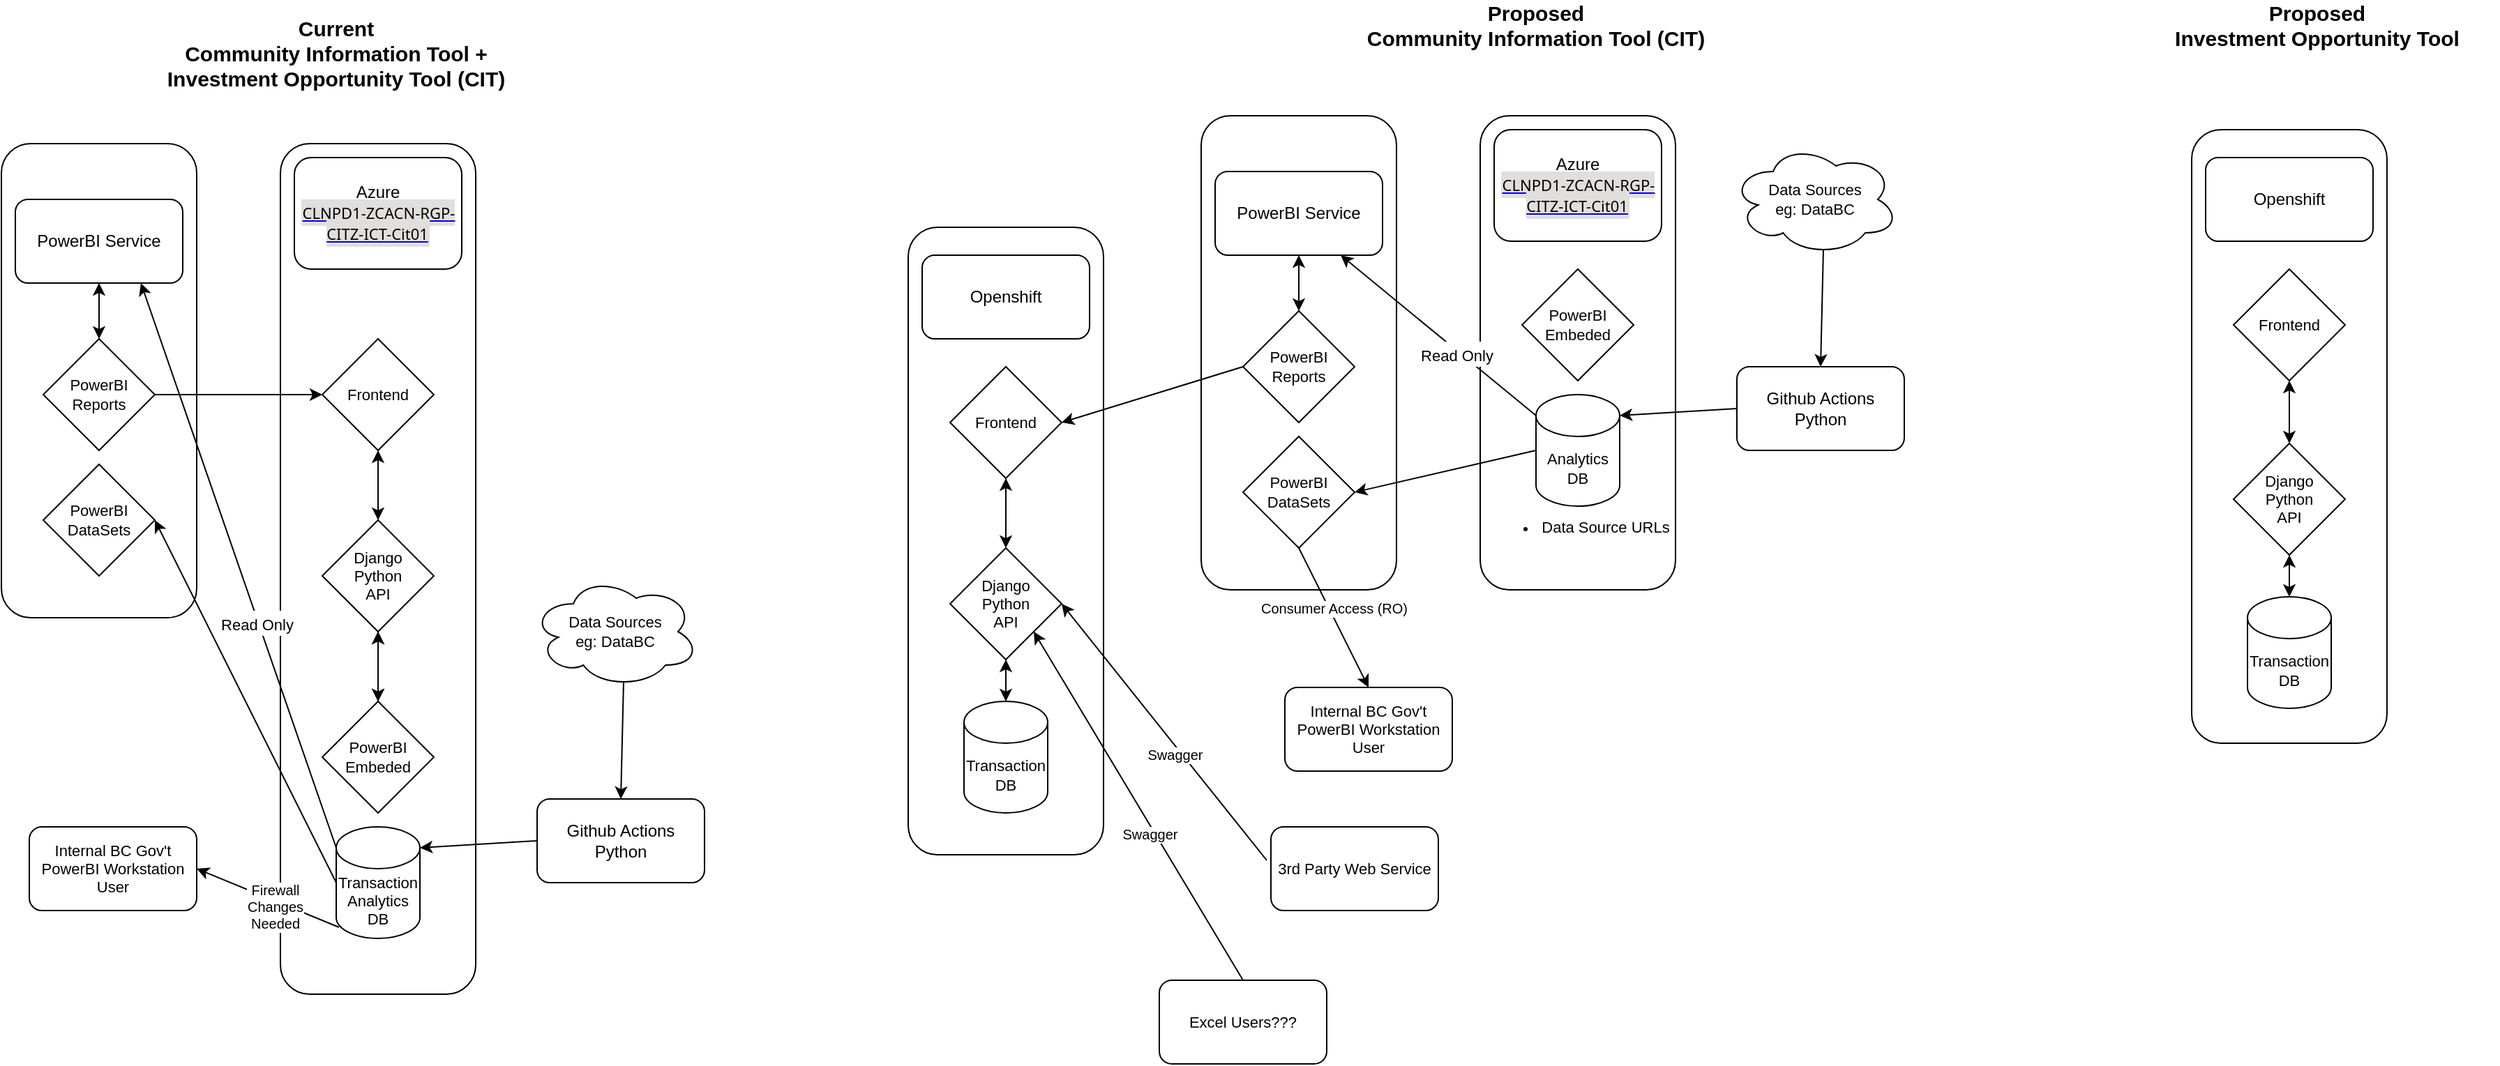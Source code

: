 <mxfile version="20.8.16" type="device"><diagram name="Page-1" id="-vPnAbAVy76xq8LeQP3T"><mxGraphModel dx="3566" dy="1277" grid="1" gridSize="10" guides="1" tooltips="1" connect="1" arrows="1" fold="1" page="1" pageScale="1" pageWidth="850" pageHeight="1100" math="0" shadow="0"><root><mxCell id="0"/><mxCell id="1" parent="0"/><mxCell id="7kO-0z1TFOO-5ZXKZOpe-24" value="" style="rounded=1;whiteSpace=wrap;html=1;fontSize=11;fontColor=#000000;" vertex="1" parent="1"><mxGeometry x="-190" y="150" width="140" height="340" as="geometry"/></mxCell><mxCell id="7kO-0z1TFOO-5ZXKZOpe-12" value="" style="rounded=1;whiteSpace=wrap;html=1;fontSize=11;fontColor=#000000;" vertex="1" parent="1"><mxGeometry x="-400" y="230" width="140" height="450" as="geometry"/></mxCell><mxCell id="7kO-0z1TFOO-5ZXKZOpe-11" value="" style="rounded=1;whiteSpace=wrap;html=1;fontSize=11;fontColor=#000000;" vertex="1" parent="1"><mxGeometry x="10" y="150" width="140" height="340" as="geometry"/></mxCell><mxCell id="7kO-0z1TFOO-5ZXKZOpe-1" value="Github Actions&lt;br&gt;Python" style="rounded=1;whiteSpace=wrap;html=1;" vertex="1" parent="1"><mxGeometry x="194" y="330" width="120" height="60" as="geometry"/></mxCell><mxCell id="7kO-0z1TFOO-5ZXKZOpe-2" value="Openshift" style="rounded=1;whiteSpace=wrap;html=1;" vertex="1" parent="1"><mxGeometry x="-390" y="250" width="120" height="60" as="geometry"/></mxCell><mxCell id="7kO-0z1TFOO-5ZXKZOpe-3" value="Azure&lt;br&gt;&lt;a style=&quot;outline-color: var(--colorControlBorderFocusSecondary); vertical-align: middle; padding: 1px; cursor: pointer; outline-offset: -1px; font-family: az_ea_font, &amp;quot;Segoe UI&amp;quot;, az_font, system-ui, -apple-system, &amp;quot;system-ui&amp;quot;, Roboto, Oxygen, Ubuntu, Cantarell, &amp;quot;Open Sans&amp;quot;, &amp;quot;Helvetica Neue&amp;quot;, sans-serif; text-align: left; background-color: rgb(225, 223, 221); outline-width: initial !important; outline-style: none !important;&quot; href=&quot;https://portal.azure.com/#@bcgov.onmicrosoft.com/resource/subscriptions/be5c5c2b-d7e6-4940-ae15-37d7ef061283/resourceGroups/CLNPD1-ZCACN-RGP-CITZ-ICT-Cit01&quot; tabindex=&quot;0&quot; class=&quot;fxc-gcflink-link&quot;&gt;&lt;font style=&quot;font-size: 11px;&quot; color=&quot;#000000&quot;&gt;CLNPD1-ZCACN-RGP-CITZ-ICT-Cit01&lt;/font&gt;&lt;/a&gt;" style="rounded=1;whiteSpace=wrap;html=1;" vertex="1" parent="1"><mxGeometry x="20" y="160" width="120" height="80" as="geometry"/></mxCell><mxCell id="7kO-0z1TFOO-5ZXKZOpe-27" style="edgeStyle=orthogonalEdgeStyle;rounded=0;orthogonalLoop=1;jettySize=auto;html=1;fontSize=11;fontColor=#000000;startArrow=classic;startFill=1;" edge="1" parent="1" source="7kO-0z1TFOO-5ZXKZOpe-4" target="7kO-0z1TFOO-5ZXKZOpe-9"><mxGeometry relative="1" as="geometry"/></mxCell><mxCell id="7kO-0z1TFOO-5ZXKZOpe-4" value="PowerBI Service" style="rounded=1;whiteSpace=wrap;html=1;" vertex="1" parent="1"><mxGeometry x="-180" y="190" width="120" height="60" as="geometry"/></mxCell><mxCell id="7kO-0z1TFOO-5ZXKZOpe-5" value="Transaction DB" style="shape=cylinder3;whiteSpace=wrap;html=1;boundedLbl=1;backgroundOutline=1;size=15;fontSize=11;fontColor=#000000;" vertex="1" parent="1"><mxGeometry x="-360" y="570" width="60" height="80" as="geometry"/></mxCell><mxCell id="7kO-0z1TFOO-5ZXKZOpe-6" value="Analytics DB" style="shape=cylinder3;whiteSpace=wrap;html=1;boundedLbl=1;backgroundOutline=1;size=15;fontSize=11;fontColor=#000000;" vertex="1" parent="1"><mxGeometry x="50" y="350" width="60" height="80" as="geometry"/></mxCell><mxCell id="7kO-0z1TFOO-5ZXKZOpe-20" style="edgeStyle=orthogonalEdgeStyle;rounded=0;orthogonalLoop=1;jettySize=auto;html=1;entryX=0.5;entryY=0;entryDx=0;entryDy=0;entryPerimeter=0;fontSize=11;fontColor=#000000;startArrow=classic;startFill=1;" edge="1" parent="1" source="7kO-0z1TFOO-5ZXKZOpe-7" target="7kO-0z1TFOO-5ZXKZOpe-5"><mxGeometry relative="1" as="geometry"/></mxCell><mxCell id="7kO-0z1TFOO-5ZXKZOpe-7" value="Django&lt;br&gt;Python&lt;br&gt;API" style="rhombus;whiteSpace=wrap;html=1;fontSize=11;fontColor=#000000;" vertex="1" parent="1"><mxGeometry x="-370" y="460" width="80" height="80" as="geometry"/></mxCell><mxCell id="7kO-0z1TFOO-5ZXKZOpe-21" style="edgeStyle=orthogonalEdgeStyle;rounded=0;orthogonalLoop=1;jettySize=auto;html=1;entryX=0.5;entryY=0;entryDx=0;entryDy=0;fontSize=11;fontColor=#000000;startArrow=classic;startFill=1;" edge="1" parent="1" source="7kO-0z1TFOO-5ZXKZOpe-8" target="7kO-0z1TFOO-5ZXKZOpe-7"><mxGeometry relative="1" as="geometry"/></mxCell><mxCell id="7kO-0z1TFOO-5ZXKZOpe-8" value="Frontend" style="rhombus;whiteSpace=wrap;html=1;fontSize=11;fontColor=#000000;" vertex="1" parent="1"><mxGeometry x="-370" y="330" width="80" height="80" as="geometry"/></mxCell><mxCell id="7kO-0z1TFOO-5ZXKZOpe-9" value="PowerBI Reports" style="rhombus;whiteSpace=wrap;html=1;fontSize=11;fontColor=#000000;" vertex="1" parent="1"><mxGeometry x="-160" y="290" width="80" height="80" as="geometry"/></mxCell><mxCell id="7kO-0z1TFOO-5ZXKZOpe-10" value="PowerBI Embeded" style="rhombus;whiteSpace=wrap;html=1;fontSize=11;fontColor=#000000;" vertex="1" parent="1"><mxGeometry x="40" y="260" width="80" height="80" as="geometry"/></mxCell><mxCell id="7kO-0z1TFOO-5ZXKZOpe-13" value="" style="endArrow=classic;html=1;rounded=0;fontSize=11;fontColor=#000000;exitX=0;exitY=0.5;exitDx=0;exitDy=0;entryX=1;entryY=0;entryDx=0;entryDy=15;entryPerimeter=0;" edge="1" parent="1" source="7kO-0z1TFOO-5ZXKZOpe-1" target="7kO-0z1TFOO-5ZXKZOpe-6"><mxGeometry width="50" height="50" relative="1" as="geometry"><mxPoint x="190" y="140" as="sourcePoint"/><mxPoint x="210" y="210" as="targetPoint"/></mxGeometry></mxCell><mxCell id="7kO-0z1TFOO-5ZXKZOpe-15" value="Data Sources&lt;br&gt;eg: DataBC" style="ellipse;shape=cloud;whiteSpace=wrap;html=1;fontSize=11;fontColor=#000000;" vertex="1" parent="1"><mxGeometry x="190" y="170" width="120" height="80" as="geometry"/></mxCell><mxCell id="7kO-0z1TFOO-5ZXKZOpe-16" value="" style="endArrow=classic;html=1;rounded=0;fontSize=11;fontColor=#000000;entryX=0.5;entryY=0;entryDx=0;entryDy=0;exitX=0.55;exitY=0.95;exitDx=0;exitDy=0;exitPerimeter=0;entryPerimeter=0;" edge="1" parent="1" source="7kO-0z1TFOO-5ZXKZOpe-15" target="7kO-0z1TFOO-5ZXKZOpe-1"><mxGeometry width="50" height="50" relative="1" as="geometry"><mxPoint x="244" y="480" as="sourcePoint"/><mxPoint x="264" y="400" as="targetPoint"/></mxGeometry></mxCell><mxCell id="7kO-0z1TFOO-5ZXKZOpe-19" value="&lt;ul&gt;&lt;li&gt;Data Source URLs&lt;/li&gt;&lt;/ul&gt;" style="text;html=1;strokeColor=none;fillColor=none;align=center;verticalAlign=middle;whiteSpace=wrap;rounded=0;fontSize=11;fontColor=#000000;" vertex="1" parent="1"><mxGeometry y="430" width="160" height="30" as="geometry"/></mxCell><mxCell id="7kO-0z1TFOO-5ZXKZOpe-22" value="&lt;font style=&quot;font-size: 15px;&quot;&gt;&lt;b&gt;Proposed&lt;br&gt;Community Information Tool (CIT)&lt;/b&gt;&lt;/font&gt;" style="text;html=1;strokeColor=none;fillColor=none;align=center;verticalAlign=middle;whiteSpace=wrap;rounded=0;fontSize=11;fontColor=#000000;" vertex="1" parent="1"><mxGeometry x="-80" y="70" width="260" height="30" as="geometry"/></mxCell><mxCell id="7kO-0z1TFOO-5ZXKZOpe-23" value="&lt;font style=&quot;font-size: 15px;&quot;&gt;&lt;b&gt;Proposed&lt;br&gt;Investment Opportunity Tool&lt;/b&gt;&lt;/font&gt;" style="text;html=1;strokeColor=none;fillColor=none;align=center;verticalAlign=middle;whiteSpace=wrap;rounded=0;fontSize=11;fontColor=#000000;" vertex="1" parent="1"><mxGeometry x="480" y="70" width="260" height="30" as="geometry"/></mxCell><mxCell id="7kO-0z1TFOO-5ZXKZOpe-25" value="" style="endArrow=classic;html=1;rounded=0;fontSize=11;fontColor=#000000;exitX=0;exitY=0;exitDx=0;exitDy=15;exitPerimeter=0;entryX=0.75;entryY=1;entryDx=0;entryDy=0;" edge="1" parent="1" source="7kO-0z1TFOO-5ZXKZOpe-6" target="7kO-0z1TFOO-5ZXKZOpe-4"><mxGeometry width="50" height="50" relative="1" as="geometry"><mxPoint x="220" y="70" as="sourcePoint"/><mxPoint x="120" y="385" as="targetPoint"/></mxGeometry></mxCell><mxCell id="7kO-0z1TFOO-5ZXKZOpe-26" value="&lt;font style=&quot;font-size: 11px;&quot;&gt;Read Only&lt;/font&gt;" style="edgeLabel;html=1;align=center;verticalAlign=middle;resizable=0;points=[];fontSize=15;fontColor=#000000;" vertex="1" connectable="0" parent="7kO-0z1TFOO-5ZXKZOpe-25"><mxGeometry x="-0.196" y="1" relative="1" as="geometry"><mxPoint as="offset"/></mxGeometry></mxCell><mxCell id="7kO-0z1TFOO-5ZXKZOpe-29" value="" style="endArrow=classic;html=1;rounded=0;fontSize=11;fontColor=#000000;exitX=0;exitY=0.5;exitDx=0;exitDy=0;entryX=1;entryY=0.5;entryDx=0;entryDy=0;" edge="1" parent="1" source="7kO-0z1TFOO-5ZXKZOpe-9" target="7kO-0z1TFOO-5ZXKZOpe-8"><mxGeometry width="50" height="50" relative="1" as="geometry"><mxPoint x="310" y="680" as="sourcePoint"/><mxPoint x="360" y="630" as="targetPoint"/></mxGeometry></mxCell><mxCell id="7kO-0z1TFOO-5ZXKZOpe-36" value="" style="endArrow=classic;html=1;rounded=0;fontSize=10;fontColor=#000000;exitX=0.5;exitY=1;exitDx=0;exitDy=0;entryX=0.5;entryY=0;entryDx=0;entryDy=0;" edge="1" parent="1" source="7kO-0z1TFOO-5ZXKZOpe-37" target="7kO-0z1TFOO-5ZXKZOpe-46"><mxGeometry width="50" height="50" relative="1" as="geometry"><mxPoint x="-90" y="560" as="sourcePoint"/><mxPoint x="-65" y="580" as="targetPoint"/></mxGeometry></mxCell><mxCell id="7kO-0z1TFOO-5ZXKZOpe-39" value="Consumer Access (RO)" style="edgeLabel;html=1;align=center;verticalAlign=middle;resizable=0;points=[];fontSize=10;fontColor=#000000;" vertex="1" connectable="0" parent="7kO-0z1TFOO-5ZXKZOpe-36"><mxGeometry x="-0.118" y="3" relative="1" as="geometry"><mxPoint as="offset"/></mxGeometry></mxCell><mxCell id="7kO-0z1TFOO-5ZXKZOpe-37" value="PowerBI DataSets" style="rhombus;whiteSpace=wrap;html=1;fontSize=11;fontColor=#000000;" vertex="1" parent="1"><mxGeometry x="-160" y="380" width="80" height="80" as="geometry"/></mxCell><mxCell id="7kO-0z1TFOO-5ZXKZOpe-38" value="" style="endArrow=classic;html=1;rounded=0;fontSize=10;fontColor=#000000;exitX=0;exitY=0.5;exitDx=0;exitDy=0;exitPerimeter=0;entryX=1;entryY=0.5;entryDx=0;entryDy=0;" edge="1" parent="1" source="7kO-0z1TFOO-5ZXKZOpe-6" target="7kO-0z1TFOO-5ZXKZOpe-37"><mxGeometry width="50" height="50" relative="1" as="geometry"><mxPoint x="-100" y="340" as="sourcePoint"/><mxPoint x="-50" y="290" as="targetPoint"/></mxGeometry></mxCell><mxCell id="7kO-0z1TFOO-5ZXKZOpe-40" value="" style="endArrow=classic;html=1;rounded=0;fontSize=10;fontColor=#000000;exitX=-0.025;exitY=0.4;exitDx=0;exitDy=0;entryX=1;entryY=0.5;entryDx=0;entryDy=0;exitPerimeter=0;" edge="1" parent="1" source="7kO-0z1TFOO-5ZXKZOpe-47" target="7kO-0z1TFOO-5ZXKZOpe-7"><mxGeometry width="50" height="50" relative="1" as="geometry"><mxPoint x="-170" y="715" as="sourcePoint"/><mxPoint x="-50" y="630" as="targetPoint"/></mxGeometry></mxCell><mxCell id="7kO-0z1TFOO-5ZXKZOpe-42" value="Swagger" style="edgeLabel;html=1;align=center;verticalAlign=middle;resizable=0;points=[];fontSize=10;fontColor=#000000;" vertex="1" connectable="0" parent="7kO-0z1TFOO-5ZXKZOpe-40"><mxGeometry x="-0.143" y="4" relative="1" as="geometry"><mxPoint as="offset"/></mxGeometry></mxCell><mxCell id="7kO-0z1TFOO-5ZXKZOpe-43" value="" style="endArrow=classic;html=1;rounded=0;fontSize=10;fontColor=#000000;exitX=0.5;exitY=0;exitDx=0;exitDy=0;entryX=1;entryY=1;entryDx=0;entryDy=0;" edge="1" parent="1" source="7kO-0z1TFOO-5ZXKZOpe-48" target="7kO-0z1TFOO-5ZXKZOpe-7"><mxGeometry width="50" height="50" relative="1" as="geometry"><mxPoint x="-230" y="1010" as="sourcePoint"/><mxPoint x="-340" y="660" as="targetPoint"/></mxGeometry></mxCell><mxCell id="7kO-0z1TFOO-5ZXKZOpe-44" value="Swagger" style="edgeLabel;html=1;align=center;verticalAlign=middle;resizable=0;points=[];fontSize=10;fontColor=#000000;" vertex="1" connectable="0" parent="7kO-0z1TFOO-5ZXKZOpe-43"><mxGeometry x="-0.143" y="4" relative="1" as="geometry"><mxPoint as="offset"/></mxGeometry></mxCell><mxCell id="7kO-0z1TFOO-5ZXKZOpe-46" value="&lt;font style=&quot;font-size: 11px;&quot;&gt;Internal BC Gov't PowerBI Workstation User&lt;/font&gt;" style="rounded=1;whiteSpace=wrap;html=1;fontSize=10;fontColor=#000000;" vertex="1" parent="1"><mxGeometry x="-130" y="560" width="120" height="60" as="geometry"/></mxCell><mxCell id="7kO-0z1TFOO-5ZXKZOpe-47" value="&lt;font style=&quot;font-size: 11px;&quot;&gt;3rd Party Web Service&lt;/font&gt;" style="rounded=1;whiteSpace=wrap;html=1;fontSize=10;fontColor=#000000;" vertex="1" parent="1"><mxGeometry x="-140" y="660" width="120" height="60" as="geometry"/></mxCell><mxCell id="7kO-0z1TFOO-5ZXKZOpe-48" value="&lt;font style=&quot;font-size: 11px;&quot;&gt;Excel Users???&lt;/font&gt;" style="rounded=1;whiteSpace=wrap;html=1;fontSize=10;fontColor=#000000;" vertex="1" parent="1"><mxGeometry x="-220" y="770" width="120" height="60" as="geometry"/></mxCell><mxCell id="7kO-0z1TFOO-5ZXKZOpe-50" value="" style="rounded=1;whiteSpace=wrap;html=1;fontSize=11;fontColor=#000000;" vertex="1" parent="1"><mxGeometry x="520" y="160" width="140" height="440" as="geometry"/></mxCell><mxCell id="7kO-0z1TFOO-5ZXKZOpe-51" value="Openshift" style="rounded=1;whiteSpace=wrap;html=1;" vertex="1" parent="1"><mxGeometry x="530" y="180" width="120" height="60" as="geometry"/></mxCell><mxCell id="7kO-0z1TFOO-5ZXKZOpe-52" value="Transaction DB" style="shape=cylinder3;whiteSpace=wrap;html=1;boundedLbl=1;backgroundOutline=1;size=15;fontSize=11;fontColor=#000000;" vertex="1" parent="1"><mxGeometry x="560" y="495" width="60" height="80" as="geometry"/></mxCell><mxCell id="7kO-0z1TFOO-5ZXKZOpe-57" style="edgeStyle=orthogonalEdgeStyle;rounded=0;orthogonalLoop=1;jettySize=auto;html=1;entryX=0.5;entryY=0;entryDx=0;entryDy=0;entryPerimeter=0;fontSize=11;fontColor=#000000;startArrow=classic;startFill=1;" edge="1" parent="1" source="7kO-0z1TFOO-5ZXKZOpe-53" target="7kO-0z1TFOO-5ZXKZOpe-52"><mxGeometry relative="1" as="geometry"/></mxCell><mxCell id="7kO-0z1TFOO-5ZXKZOpe-53" value="Django&lt;br&gt;Python&lt;br&gt;API" style="rhombus;whiteSpace=wrap;html=1;fontSize=11;fontColor=#000000;" vertex="1" parent="1"><mxGeometry x="550" y="385" width="80" height="80" as="geometry"/></mxCell><mxCell id="7kO-0z1TFOO-5ZXKZOpe-56" style="edgeStyle=orthogonalEdgeStyle;rounded=0;orthogonalLoop=1;jettySize=auto;html=1;entryX=0.5;entryY=0;entryDx=0;entryDy=0;fontSize=11;fontColor=#000000;startArrow=classic;startFill=1;" edge="1" parent="1" source="7kO-0z1TFOO-5ZXKZOpe-54" target="7kO-0z1TFOO-5ZXKZOpe-53"><mxGeometry relative="1" as="geometry"/></mxCell><mxCell id="7kO-0z1TFOO-5ZXKZOpe-54" value="Frontend" style="rhombus;whiteSpace=wrap;html=1;fontSize=11;fontColor=#000000;" vertex="1" parent="1"><mxGeometry x="550" y="260" width="80" height="80" as="geometry"/></mxCell><mxCell id="7kO-0z1TFOO-5ZXKZOpe-58" value="" style="rounded=1;whiteSpace=wrap;html=1;fontSize=11;fontColor=#000000;" vertex="1" parent="1"><mxGeometry x="-1050" y="170" width="140" height="340" as="geometry"/></mxCell><mxCell id="7kO-0z1TFOO-5ZXKZOpe-60" value="" style="rounded=1;whiteSpace=wrap;html=1;fontSize=11;fontColor=#000000;" vertex="1" parent="1"><mxGeometry x="-850" y="170" width="140" height="610" as="geometry"/></mxCell><mxCell id="7kO-0z1TFOO-5ZXKZOpe-61" value="Github Actions&lt;br&gt;Python" style="rounded=1;whiteSpace=wrap;html=1;" vertex="1" parent="1"><mxGeometry x="-666" y="640" width="120" height="60" as="geometry"/></mxCell><mxCell id="7kO-0z1TFOO-5ZXKZOpe-63" value="Azure&lt;br&gt;&lt;a class=&quot;fxc-gcflink-link&quot; tabindex=&quot;0&quot; href=&quot;https://portal.azure.com/#@bcgov.onmicrosoft.com/resource/subscriptions/be5c5c2b-d7e6-4940-ae15-37d7ef061283/resourceGroups/CLNPD1-ZCACN-RGP-CITZ-ICT-Cit01&quot; style=&quot;outline-color: var(--colorControlBorderFocusSecondary); vertical-align: middle; padding: 1px; cursor: pointer; outline-offset: -1px; font-family: az_ea_font, &amp;quot;Segoe UI&amp;quot;, az_font, system-ui, -apple-system, &amp;quot;system-ui&amp;quot;, Roboto, Oxygen, Ubuntu, Cantarell, &amp;quot;Open Sans&amp;quot;, &amp;quot;Helvetica Neue&amp;quot;, sans-serif; text-align: left; background-color: rgb(225, 223, 221); outline-width: initial !important; outline-style: none !important;&quot;&gt;&lt;font color=&quot;#000000&quot; style=&quot;font-size: 11px;&quot;&gt;CLNPD1-ZCACN-RGP-CITZ-ICT-Cit01&lt;/font&gt;&lt;/a&gt;" style="rounded=1;whiteSpace=wrap;html=1;" vertex="1" parent="1"><mxGeometry x="-840" y="180" width="120" height="80" as="geometry"/></mxCell><mxCell id="7kO-0z1TFOO-5ZXKZOpe-64" style="edgeStyle=orthogonalEdgeStyle;rounded=0;orthogonalLoop=1;jettySize=auto;html=1;fontSize=11;fontColor=#000000;startArrow=classic;startFill=1;" edge="1" parent="1" source="7kO-0z1TFOO-5ZXKZOpe-65" target="7kO-0z1TFOO-5ZXKZOpe-72"><mxGeometry relative="1" as="geometry"/></mxCell><mxCell id="7kO-0z1TFOO-5ZXKZOpe-65" value="PowerBI Service" style="rounded=1;whiteSpace=wrap;html=1;" vertex="1" parent="1"><mxGeometry x="-1040" y="210" width="120" height="60" as="geometry"/></mxCell><mxCell id="7kO-0z1TFOO-5ZXKZOpe-67" value="Transaction&lt;br&gt;Analytics DB" style="shape=cylinder3;whiteSpace=wrap;html=1;boundedLbl=1;backgroundOutline=1;size=15;fontSize=11;fontColor=#000000;" vertex="1" parent="1"><mxGeometry x="-810" y="660" width="60" height="80" as="geometry"/></mxCell><mxCell id="7kO-0z1TFOO-5ZXKZOpe-68" style="edgeStyle=orthogonalEdgeStyle;rounded=0;orthogonalLoop=1;jettySize=auto;html=1;entryX=0.5;entryY=0;entryDx=0;entryDy=0;entryPerimeter=0;fontSize=11;fontColor=#000000;startArrow=classic;startFill=1;" edge="1" parent="1" source="7kO-0z1TFOO-5ZXKZOpe-69"><mxGeometry relative="1" as="geometry"><mxPoint x="-780" y="570" as="targetPoint"/></mxGeometry></mxCell><mxCell id="7kO-0z1TFOO-5ZXKZOpe-69" value="Django&lt;br&gt;Python&lt;br&gt;API" style="rhombus;whiteSpace=wrap;html=1;fontSize=11;fontColor=#000000;" vertex="1" parent="1"><mxGeometry x="-820" y="440" width="80" height="80" as="geometry"/></mxCell><mxCell id="7kO-0z1TFOO-5ZXKZOpe-70" style="edgeStyle=orthogonalEdgeStyle;rounded=0;orthogonalLoop=1;jettySize=auto;html=1;entryX=0.5;entryY=0;entryDx=0;entryDy=0;fontSize=11;fontColor=#000000;startArrow=classic;startFill=1;" edge="1" parent="1" source="7kO-0z1TFOO-5ZXKZOpe-71" target="7kO-0z1TFOO-5ZXKZOpe-69"><mxGeometry relative="1" as="geometry"/></mxCell><mxCell id="7kO-0z1TFOO-5ZXKZOpe-71" value="Frontend" style="rhombus;whiteSpace=wrap;html=1;fontSize=11;fontColor=#000000;" vertex="1" parent="1"><mxGeometry x="-820" y="310" width="80" height="80" as="geometry"/></mxCell><mxCell id="7kO-0z1TFOO-5ZXKZOpe-72" value="PowerBI Reports" style="rhombus;whiteSpace=wrap;html=1;fontSize=11;fontColor=#000000;" vertex="1" parent="1"><mxGeometry x="-1020" y="310" width="80" height="80" as="geometry"/></mxCell><mxCell id="7kO-0z1TFOO-5ZXKZOpe-93" value="" style="edgeStyle=orthogonalEdgeStyle;rounded=0;orthogonalLoop=1;jettySize=auto;html=1;fontSize=11;fontColor=#000000;startArrow=classic;startFill=1;" edge="1" parent="1" source="7kO-0z1TFOO-5ZXKZOpe-73" target="7kO-0z1TFOO-5ZXKZOpe-69"><mxGeometry relative="1" as="geometry"/></mxCell><mxCell id="7kO-0z1TFOO-5ZXKZOpe-73" value="PowerBI Embeded" style="rhombus;whiteSpace=wrap;html=1;fontSize=11;fontColor=#000000;" vertex="1" parent="1"><mxGeometry x="-820" y="570" width="80" height="80" as="geometry"/></mxCell><mxCell id="7kO-0z1TFOO-5ZXKZOpe-74" value="" style="endArrow=classic;html=1;rounded=0;fontSize=11;fontColor=#000000;exitX=0;exitY=0.5;exitDx=0;exitDy=0;entryX=1;entryY=0;entryDx=0;entryDy=15;entryPerimeter=0;" edge="1" parent="1" source="7kO-0z1TFOO-5ZXKZOpe-61" target="7kO-0z1TFOO-5ZXKZOpe-67"><mxGeometry width="50" height="50" relative="1" as="geometry"><mxPoint x="-670" y="450" as="sourcePoint"/><mxPoint x="-650" y="520" as="targetPoint"/></mxGeometry></mxCell><mxCell id="7kO-0z1TFOO-5ZXKZOpe-75" value="Data Sources&lt;br&gt;eg: DataBC" style="ellipse;shape=cloud;whiteSpace=wrap;html=1;fontSize=11;fontColor=#000000;" vertex="1" parent="1"><mxGeometry x="-670" y="480" width="120" height="80" as="geometry"/></mxCell><mxCell id="7kO-0z1TFOO-5ZXKZOpe-76" value="" style="endArrow=classic;html=1;rounded=0;fontSize=11;fontColor=#000000;entryX=0.5;entryY=0;entryDx=0;entryDy=0;exitX=0.55;exitY=0.95;exitDx=0;exitDy=0;exitPerimeter=0;entryPerimeter=0;" edge="1" parent="1" source="7kO-0z1TFOO-5ZXKZOpe-75" target="7kO-0z1TFOO-5ZXKZOpe-61"><mxGeometry width="50" height="50" relative="1" as="geometry"><mxPoint x="-616" y="500" as="sourcePoint"/><mxPoint x="-596" y="420" as="targetPoint"/></mxGeometry></mxCell><mxCell id="7kO-0z1TFOO-5ZXKZOpe-78" value="&lt;font style=&quot;font-size: 15px;&quot;&gt;&lt;b&gt;Current&lt;br&gt;Community Information Tool + Investment Opportunity Tool (CIT)&lt;/b&gt;&lt;/font&gt;" style="text;html=1;strokeColor=none;fillColor=none;align=center;verticalAlign=middle;whiteSpace=wrap;rounded=0;fontSize=11;fontColor=#000000;" vertex="1" parent="1"><mxGeometry x="-940" y="90" width="260" height="30" as="geometry"/></mxCell><mxCell id="7kO-0z1TFOO-5ZXKZOpe-79" value="" style="endArrow=classic;html=1;rounded=0;fontSize=11;fontColor=#000000;exitX=0;exitY=0;exitDx=0;exitDy=15;exitPerimeter=0;entryX=0.75;entryY=1;entryDx=0;entryDy=0;" edge="1" parent="1" source="7kO-0z1TFOO-5ZXKZOpe-67" target="7kO-0z1TFOO-5ZXKZOpe-65"><mxGeometry width="50" height="50" relative="1" as="geometry"><mxPoint x="-640" y="90" as="sourcePoint"/><mxPoint x="-740" y="405" as="targetPoint"/></mxGeometry></mxCell><mxCell id="7kO-0z1TFOO-5ZXKZOpe-80" value="&lt;font style=&quot;font-size: 11px;&quot;&gt;Read Only&lt;/font&gt;" style="edgeLabel;html=1;align=center;verticalAlign=middle;resizable=0;points=[];fontSize=15;fontColor=#000000;" vertex="1" connectable="0" parent="7kO-0z1TFOO-5ZXKZOpe-79"><mxGeometry x="-0.196" y="1" relative="1" as="geometry"><mxPoint as="offset"/></mxGeometry></mxCell><mxCell id="7kO-0z1TFOO-5ZXKZOpe-81" value="" style="endArrow=classic;html=1;rounded=0;fontSize=11;fontColor=#000000;" edge="1" parent="1"><mxGeometry width="50" height="50" relative="1" as="geometry"><mxPoint x="-940" y="350" as="sourcePoint"/><mxPoint x="-820" y="350" as="targetPoint"/></mxGeometry></mxCell><mxCell id="7kO-0z1TFOO-5ZXKZOpe-82" value="" style="endArrow=classic;html=1;rounded=0;fontSize=10;fontColor=#000000;exitX=0.033;exitY=0.9;exitDx=0;exitDy=0;entryX=1;entryY=0.5;entryDx=0;entryDy=0;exitPerimeter=0;" edge="1" parent="1" source="7kO-0z1TFOO-5ZXKZOpe-67" target="7kO-0z1TFOO-5ZXKZOpe-90"><mxGeometry width="50" height="50" relative="1" as="geometry"><mxPoint x="-950" y="580" as="sourcePoint"/><mxPoint x="-925" y="600" as="targetPoint"/></mxGeometry></mxCell><mxCell id="7kO-0z1TFOO-5ZXKZOpe-83" value="Firewall&lt;br&gt;Changes&lt;br&gt;Needed" style="edgeLabel;html=1;align=center;verticalAlign=middle;resizable=0;points=[];fontSize=10;fontColor=#000000;" vertex="1" connectable="0" parent="7kO-0z1TFOO-5ZXKZOpe-82"><mxGeometry x="-0.118" y="3" relative="1" as="geometry"><mxPoint as="offset"/></mxGeometry></mxCell><mxCell id="7kO-0z1TFOO-5ZXKZOpe-84" value="PowerBI DataSets" style="rhombus;whiteSpace=wrap;html=1;fontSize=11;fontColor=#000000;" vertex="1" parent="1"><mxGeometry x="-1020" y="400" width="80" height="80" as="geometry"/></mxCell><mxCell id="7kO-0z1TFOO-5ZXKZOpe-85" value="" style="endArrow=classic;html=1;rounded=0;fontSize=10;fontColor=#000000;exitX=0;exitY=0.5;exitDx=0;exitDy=0;exitPerimeter=0;entryX=1;entryY=0.5;entryDx=0;entryDy=0;" edge="1" parent="1" source="7kO-0z1TFOO-5ZXKZOpe-67" target="7kO-0z1TFOO-5ZXKZOpe-84"><mxGeometry width="50" height="50" relative="1" as="geometry"><mxPoint x="-960" y="360" as="sourcePoint"/><mxPoint x="-910" y="310" as="targetPoint"/></mxGeometry></mxCell><mxCell id="7kO-0z1TFOO-5ZXKZOpe-90" value="&lt;font style=&quot;font-size: 11px;&quot;&gt;Internal BC Gov't PowerBI Workstation User&lt;/font&gt;" style="rounded=1;whiteSpace=wrap;html=1;fontSize=10;fontColor=#000000;" vertex="1" parent="1"><mxGeometry x="-1030" y="660" width="120" height="60" as="geometry"/></mxCell></root></mxGraphModel></diagram></mxfile>